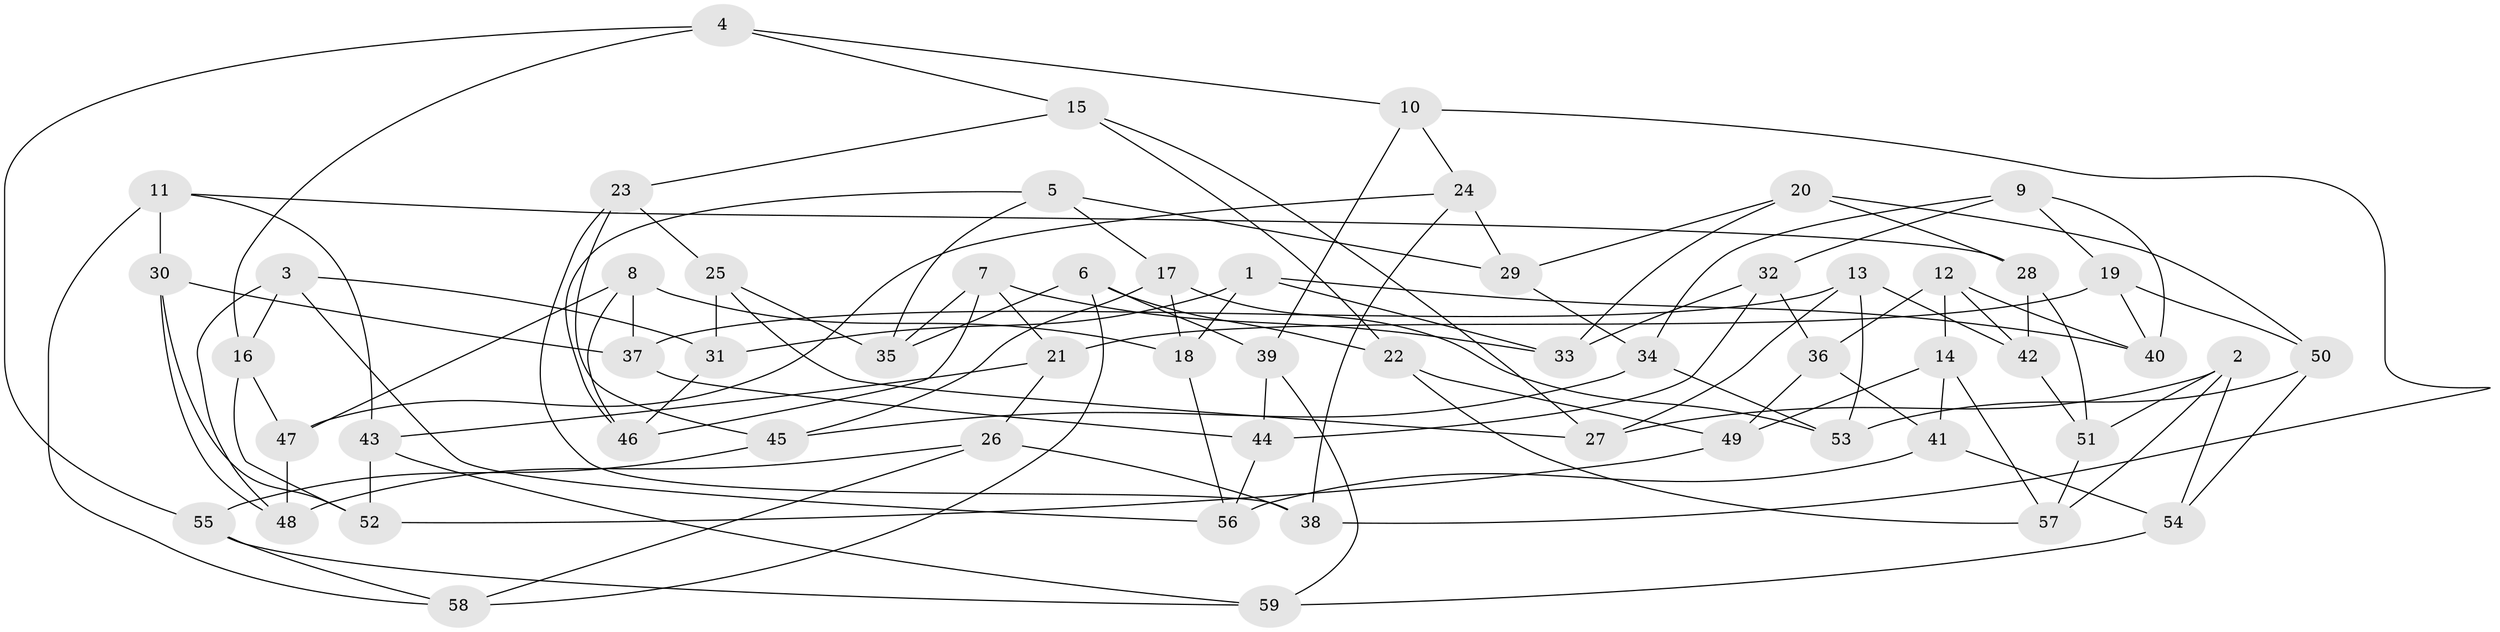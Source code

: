 // Generated by graph-tools (version 1.1) at 2025/16/03/09/25 04:16:22]
// undirected, 59 vertices, 118 edges
graph export_dot {
graph [start="1"]
  node [color=gray90,style=filled];
  1;
  2;
  3;
  4;
  5;
  6;
  7;
  8;
  9;
  10;
  11;
  12;
  13;
  14;
  15;
  16;
  17;
  18;
  19;
  20;
  21;
  22;
  23;
  24;
  25;
  26;
  27;
  28;
  29;
  30;
  31;
  32;
  33;
  34;
  35;
  36;
  37;
  38;
  39;
  40;
  41;
  42;
  43;
  44;
  45;
  46;
  47;
  48;
  49;
  50;
  51;
  52;
  53;
  54;
  55;
  56;
  57;
  58;
  59;
  1 -- 33;
  1 -- 18;
  1 -- 31;
  1 -- 40;
  2 -- 54;
  2 -- 27;
  2 -- 51;
  2 -- 57;
  3 -- 48;
  3 -- 56;
  3 -- 31;
  3 -- 16;
  4 -- 15;
  4 -- 10;
  4 -- 16;
  4 -- 55;
  5 -- 29;
  5 -- 17;
  5 -- 35;
  5 -- 46;
  6 -- 35;
  6 -- 22;
  6 -- 58;
  6 -- 39;
  7 -- 35;
  7 -- 46;
  7 -- 21;
  7 -- 33;
  8 -- 18;
  8 -- 37;
  8 -- 46;
  8 -- 47;
  9 -- 34;
  9 -- 32;
  9 -- 19;
  9 -- 40;
  10 -- 24;
  10 -- 39;
  10 -- 38;
  11 -- 28;
  11 -- 43;
  11 -- 30;
  11 -- 58;
  12 -- 42;
  12 -- 14;
  12 -- 36;
  12 -- 40;
  13 -- 42;
  13 -- 53;
  13 -- 27;
  13 -- 37;
  14 -- 49;
  14 -- 57;
  14 -- 41;
  15 -- 23;
  15 -- 22;
  15 -- 27;
  16 -- 52;
  16 -- 47;
  17 -- 53;
  17 -- 45;
  17 -- 18;
  18 -- 56;
  19 -- 40;
  19 -- 50;
  19 -- 21;
  20 -- 33;
  20 -- 50;
  20 -- 29;
  20 -- 28;
  21 -- 26;
  21 -- 43;
  22 -- 49;
  22 -- 57;
  23 -- 38;
  23 -- 45;
  23 -- 25;
  24 -- 29;
  24 -- 38;
  24 -- 47;
  25 -- 27;
  25 -- 35;
  25 -- 31;
  26 -- 58;
  26 -- 48;
  26 -- 38;
  28 -- 42;
  28 -- 51;
  29 -- 34;
  30 -- 48;
  30 -- 52;
  30 -- 37;
  31 -- 46;
  32 -- 33;
  32 -- 44;
  32 -- 36;
  34 -- 53;
  34 -- 45;
  36 -- 49;
  36 -- 41;
  37 -- 44;
  39 -- 59;
  39 -- 44;
  41 -- 54;
  41 -- 56;
  42 -- 51;
  43 -- 52;
  43 -- 59;
  44 -- 56;
  45 -- 55;
  47 -- 48;
  49 -- 52;
  50 -- 53;
  50 -- 54;
  51 -- 57;
  54 -- 59;
  55 -- 58;
  55 -- 59;
}
